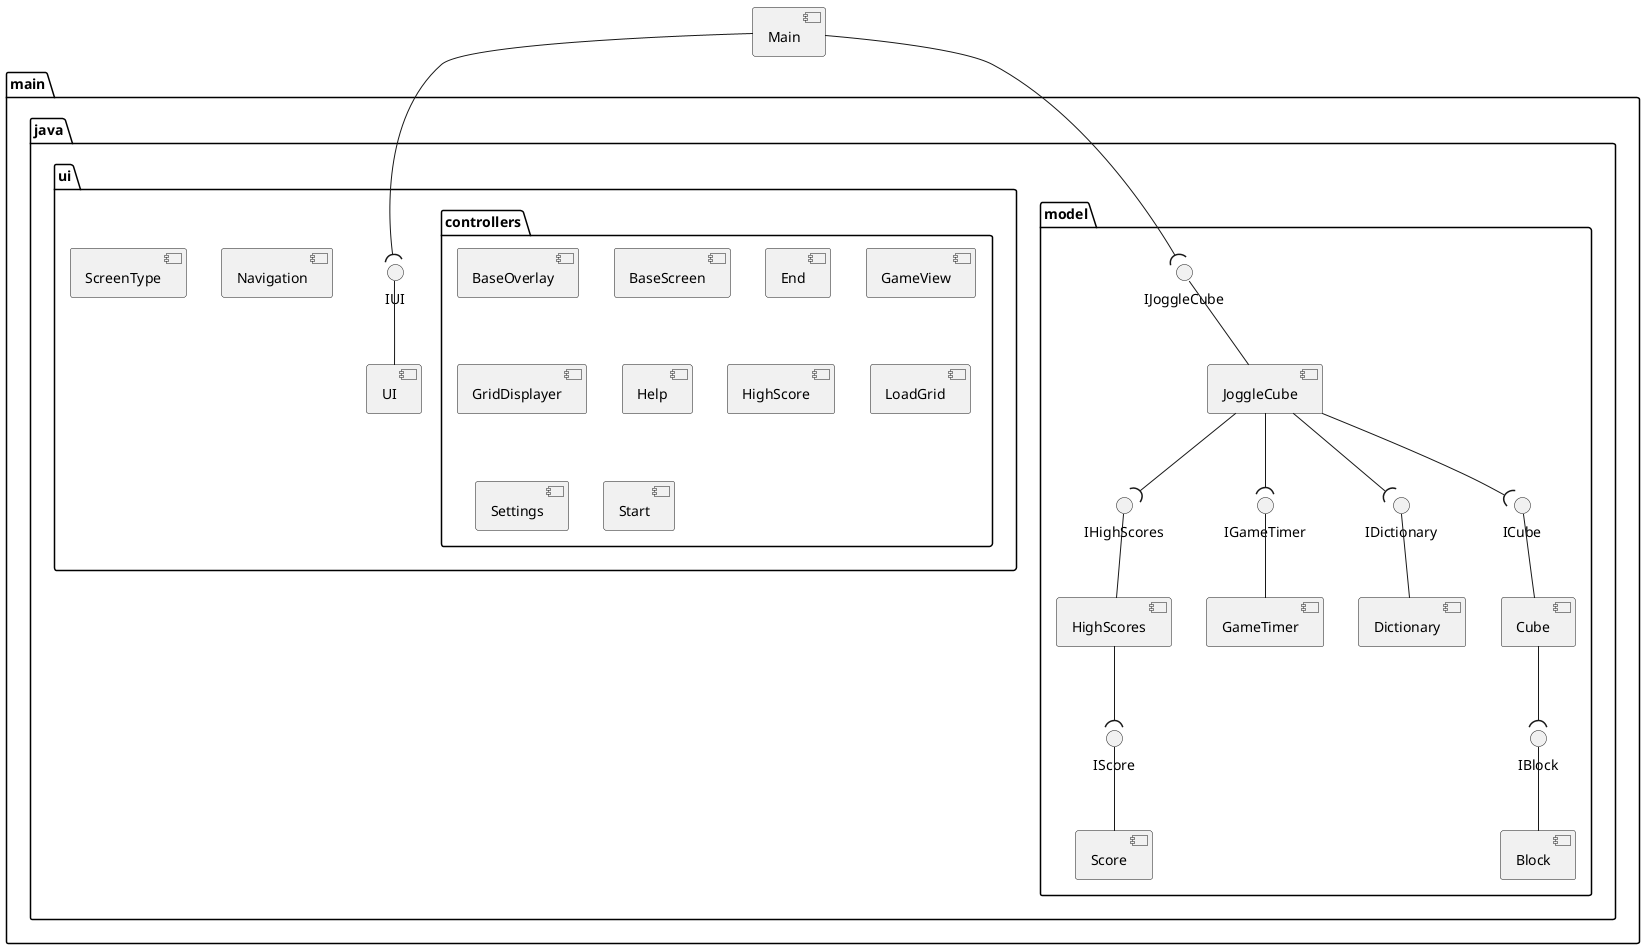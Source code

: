 @startuml ComponetDiagram
package "main" {
    package "java" {
        package "model" {
            'classes with interfaces
            [Block] -up- ()"IBlock"
            [Cube] -up- ()"ICube"
            [Dictionary] -up- ()"IDictionary"
            [GameTimer] -up- ()"IGameTimer"
            [HighScores] -up- ()"IHighScores"
            [JoggleCube] -up- ()"IJoggleCube"
            [Score] -up- ()"IScore" 
            'relationships with interfaces
            [HighScores] --( ()"IScore"
            [JoggleCube] --( ()"IHighScores"
            [JoggleCube] --( ()"IDictionary"
            [JoggleCube] --( ()"IGameTimer"
            [JoggleCube] --( ()"ICube"
            [Cube] --( ()"IBlock"
        }
        package "ui"{
            package "controllers"{
                [BaseOverlay]
                [BaseScreen]
                [End]
                [GameView]
                [GridDisplayer]
                [Help]
                [HighScore]
                [LoadGrid]
                [Settings]
                [Start]
            }
            [Navigation]
            [ScreenType]
            [Settings]
            [UI] -up- ()"IUI"
        }
    }
}
[Main] --( ()"IJoggleCube"
[Main] --( ()"IUI"
@enduml